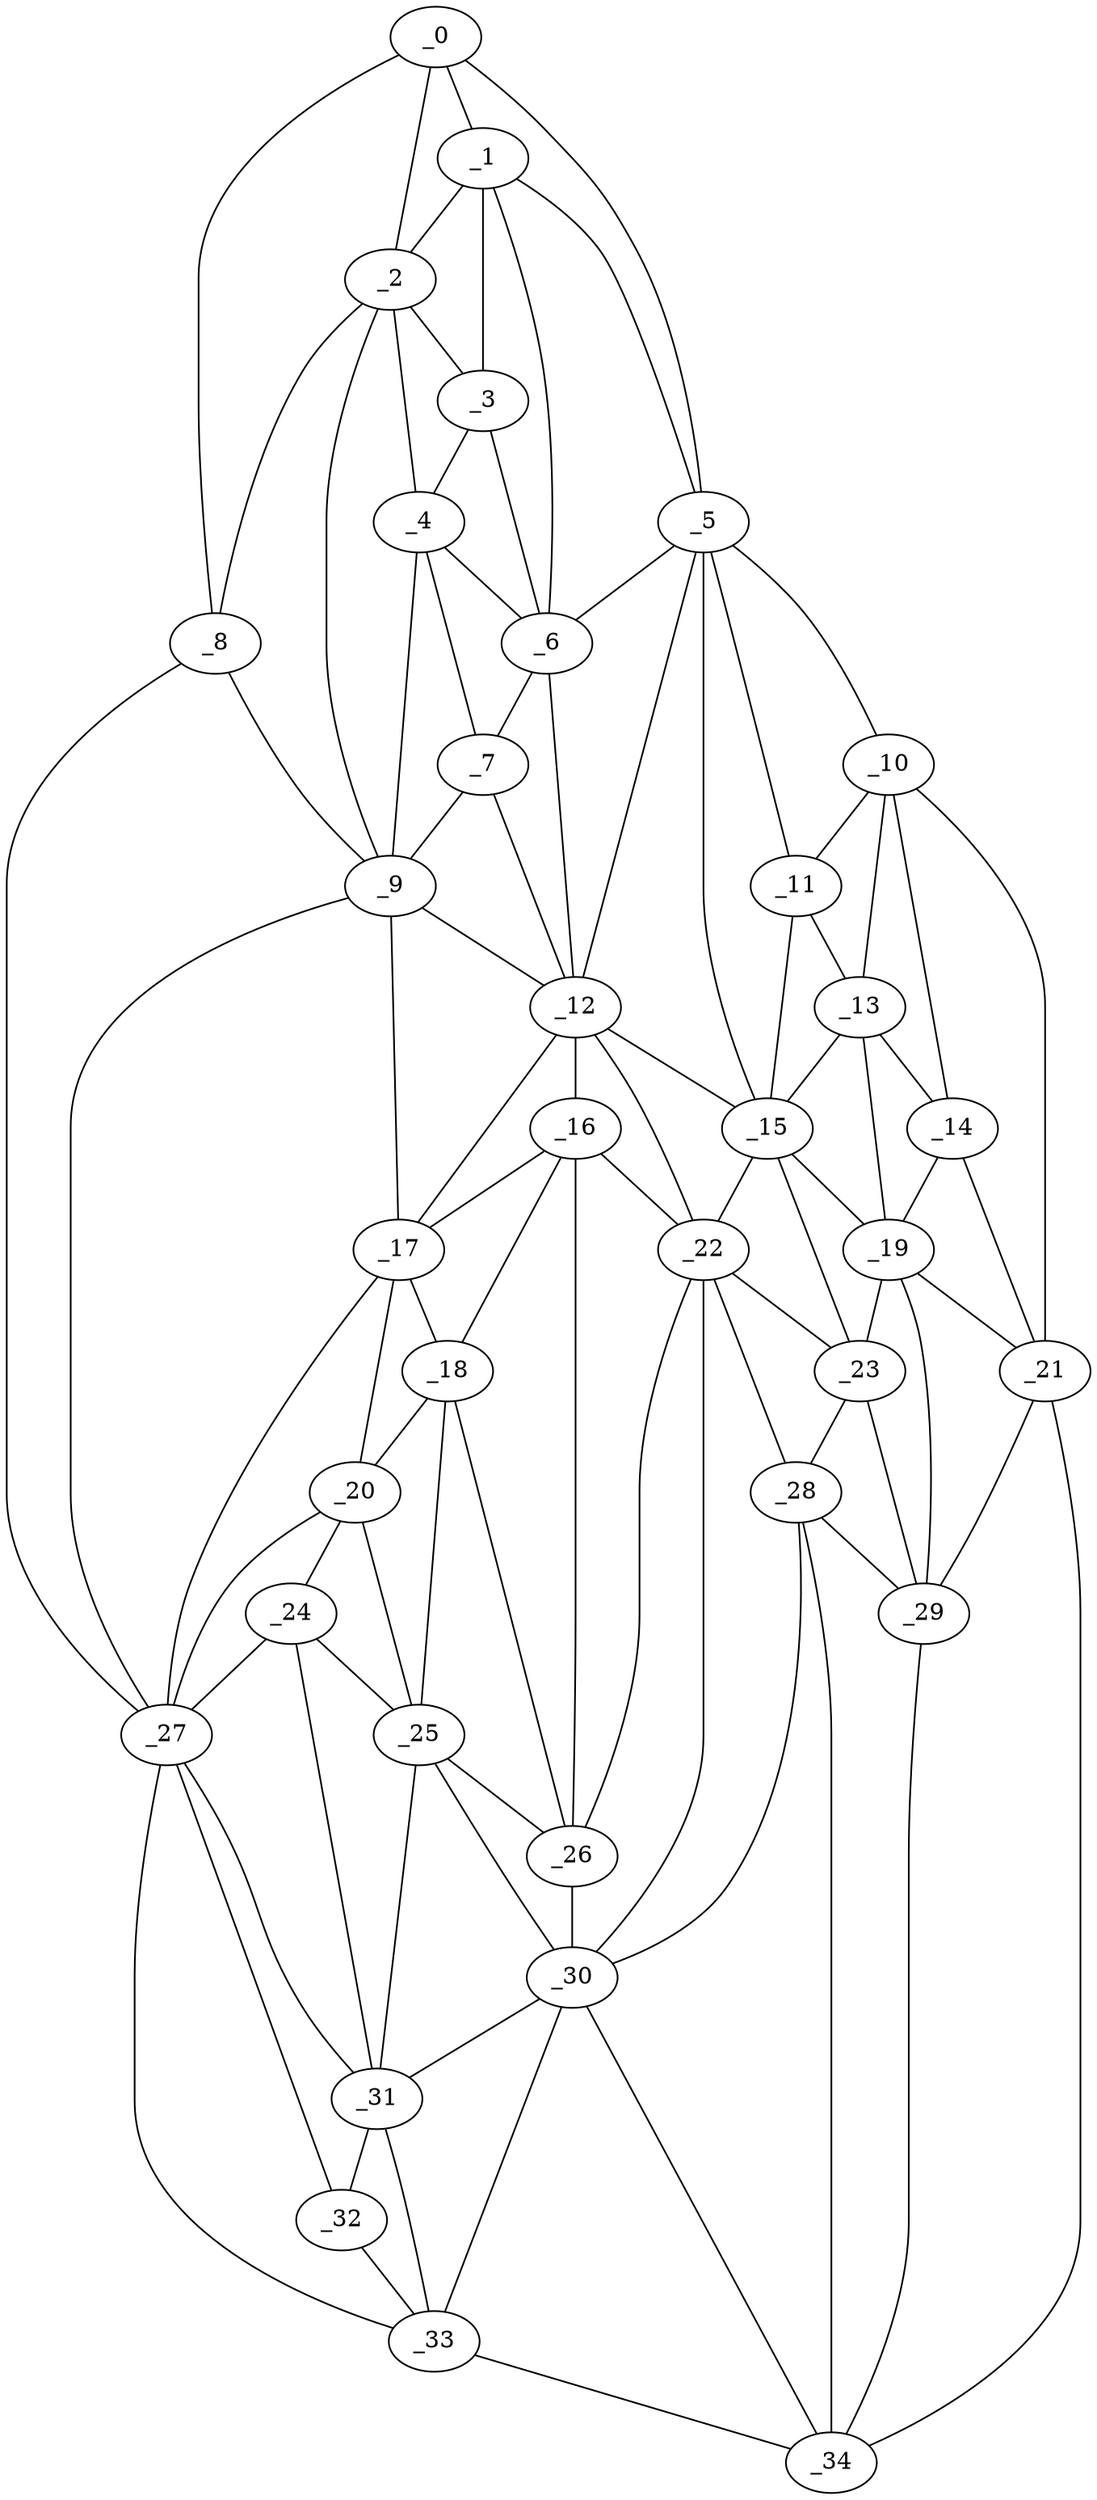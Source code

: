 graph "obj89__5.gxl" {
	_0	 [x=13,
		y=11];
	_1	 [x=24,
		y=40];
	_0 -- _1	 [valence=2];
	_2	 [x=26,
		y=27];
	_0 -- _2	 [valence=1];
	_5	 [x=36,
		y=97];
	_0 -- _5	 [valence=1];
	_8	 [x=44,
		y=5];
	_0 -- _8	 [valence=1];
	_1 -- _2	 [valence=2];
	_3	 [x=26,
		y=36];
	_1 -- _3	 [valence=2];
	_1 -- _5	 [valence=2];
	_6	 [x=38,
		y=42];
	_1 -- _6	 [valence=1];
	_2 -- _3	 [valence=2];
	_4	 [x=32,
		y=34];
	_2 -- _4	 [valence=2];
	_2 -- _8	 [valence=2];
	_9	 [x=51,
		y=13];
	_2 -- _9	 [valence=1];
	_3 -- _4	 [valence=2];
	_3 -- _6	 [valence=2];
	_4 -- _6	 [valence=2];
	_7	 [x=41,
		y=41];
	_4 -- _7	 [valence=1];
	_4 -- _9	 [valence=2];
	_5 -- _6	 [valence=2];
	_10	 [x=53,
		y=124];
	_5 -- _10	 [valence=1];
	_11	 [x=55,
		y=107];
	_5 -- _11	 [valence=1];
	_12	 [x=57,
		y=42];
	_5 -- _12	 [valence=2];
	_15	 [x=66,
		y=98];
	_5 -- _15	 [valence=1];
	_6 -- _7	 [valence=2];
	_6 -- _12	 [valence=1];
	_7 -- _9	 [valence=1];
	_7 -- _12	 [valence=2];
	_8 -- _9	 [valence=2];
	_27	 [x=91,
		y=13];
	_8 -- _27	 [valence=1];
	_9 -- _12	 [valence=2];
	_17	 [x=73,
		y=26];
	_9 -- _17	 [valence=2];
	_9 -- _27	 [valence=1];
	_10 -- _11	 [valence=1];
	_13	 [x=62,
		y=114];
	_10 -- _13	 [valence=1];
	_14	 [x=64,
		y=119];
	_10 -- _14	 [valence=2];
	_21	 [x=79,
		y=117];
	_10 -- _21	 [valence=1];
	_11 -- _13	 [valence=2];
	_11 -- _15	 [valence=2];
	_12 -- _15	 [valence=1];
	_16	 [x=70,
		y=41];
	_12 -- _16	 [valence=1];
	_12 -- _17	 [valence=1];
	_22	 [x=84,
		y=67];
	_12 -- _22	 [valence=2];
	_13 -- _14	 [valence=2];
	_13 -- _15	 [valence=2];
	_19	 [x=78,
		y=110];
	_13 -- _19	 [valence=2];
	_14 -- _19	 [valence=1];
	_14 -- _21	 [valence=1];
	_15 -- _19	 [valence=1];
	_15 -- _22	 [valence=2];
	_23	 [x=84,
		y=80];
	_15 -- _23	 [valence=2];
	_16 -- _17	 [valence=1];
	_18	 [x=76,
		y=36];
	_16 -- _18	 [valence=1];
	_16 -- _22	 [valence=2];
	_26	 [x=87,
		y=44];
	_16 -- _26	 [valence=2];
	_17 -- _18	 [valence=2];
	_20	 [x=79,
		y=25];
	_17 -- _20	 [valence=2];
	_17 -- _27	 [valence=2];
	_18 -- _20	 [valence=2];
	_25	 [x=87,
		y=31];
	_18 -- _25	 [valence=2];
	_18 -- _26	 [valence=2];
	_19 -- _21	 [valence=1];
	_19 -- _23	 [valence=2];
	_29	 [x=91,
		y=82];
	_19 -- _29	 [valence=1];
	_24	 [x=87,
		y=22];
	_20 -- _24	 [valence=2];
	_20 -- _25	 [valence=1];
	_20 -- _27	 [valence=2];
	_21 -- _29	 [valence=2];
	_34	 [x=118,
		y=33];
	_21 -- _34	 [valence=1];
	_22 -- _23	 [valence=2];
	_22 -- _26	 [valence=2];
	_28	 [x=91,
		y=75];
	_22 -- _28	 [valence=1];
	_30	 [x=95,
		y=44];
	_22 -- _30	 [valence=2];
	_23 -- _28	 [valence=2];
	_23 -- _29	 [valence=1];
	_24 -- _25	 [valence=2];
	_24 -- _27	 [valence=2];
	_31	 [x=99,
		y=27];
	_24 -- _31	 [valence=2];
	_25 -- _26	 [valence=1];
	_25 -- _30	 [valence=2];
	_25 -- _31	 [valence=2];
	_26 -- _30	 [valence=2];
	_27 -- _31	 [valence=2];
	_32	 [x=103,
		y=25];
	_27 -- _32	 [valence=1];
	_33	 [x=115,
		y=29];
	_27 -- _33	 [valence=1];
	_28 -- _29	 [valence=2];
	_28 -- _30	 [valence=2];
	_28 -- _34	 [valence=2];
	_29 -- _34	 [valence=1];
	_30 -- _31	 [valence=2];
	_30 -- _33	 [valence=2];
	_30 -- _34	 [valence=1];
	_31 -- _32	 [valence=2];
	_31 -- _33	 [valence=2];
	_32 -- _33	 [valence=2];
	_33 -- _34	 [valence=1];
}
